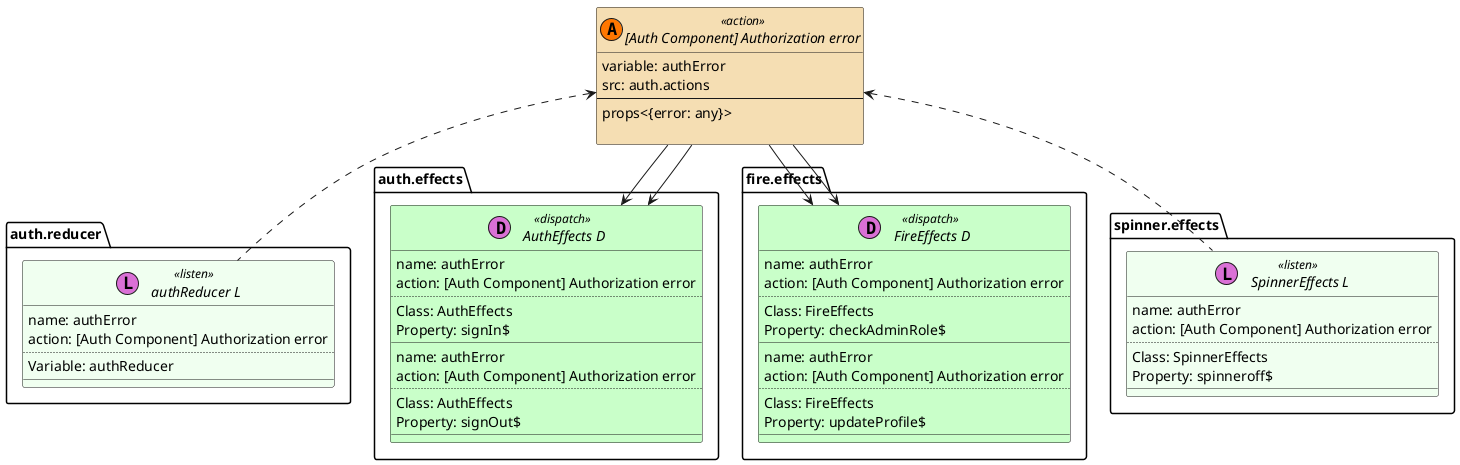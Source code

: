 @startuml [Auth Component] Authorization error

set namespaceSeparator ::
skinparam class {
    BackgroundColor<<listen>> HoneyDew
    BackgroundColor<<action>> Wheat
    BackgroundColor<<dispatch>> Technology
}

interface "[Auth Component] Authorization error" << (A,#FF7700) action >> {
            variable: authError
            src: auth.actions
            --
            props<{error: any}>

        }

        
interface "auth.reducer:: authReducer L" << (L,orchid) listen >> {
            name: authError
            action: [Auth Component] Authorization error
            ..
            Variable: authReducer
            __
        }
        "[Auth Component] Authorization error" <.down. "auth.reducer:: authReducer L"

interface "auth.effects:: AuthEffects D" << (D,orchid) dispatch >> {
            name: authError
            action: [Auth Component] Authorization error
            ..
            Class: AuthEffects
Property: signIn$
            __
        }
        "[Auth Component] Authorization error" -down-> "auth.effects:: AuthEffects D"

interface "auth.effects:: AuthEffects D" << (D,orchid) dispatch >> {
            name: authError
            action: [Auth Component] Authorization error
            ..
            Class: AuthEffects
Property: signOut$
            __
        }
        "[Auth Component] Authorization error" -down-> "auth.effects:: AuthEffects D"

interface "fire.effects:: FireEffects D" << (D,orchid) dispatch >> {
            name: authError
            action: [Auth Component] Authorization error
            ..
            Class: FireEffects
Property: checkAdminRole$
            __
        }
        "[Auth Component] Authorization error" -down-> "fire.effects:: FireEffects D"

interface "fire.effects:: FireEffects D" << (D,orchid) dispatch >> {
            name: authError
            action: [Auth Component] Authorization error
            ..
            Class: FireEffects
Property: updateProfile$
            __
        }
        "[Auth Component] Authorization error" -down-> "fire.effects:: FireEffects D"

interface "spinner.effects:: SpinnerEffects L" << (L,orchid) listen >> {
            name: authError
            action: [Auth Component] Authorization error
            ..
            Class: SpinnerEffects
Property: spinneroff$
            __
        }
        "[Auth Component] Authorization error" <.down. "spinner.effects:: SpinnerEffects L"
 

@enduml